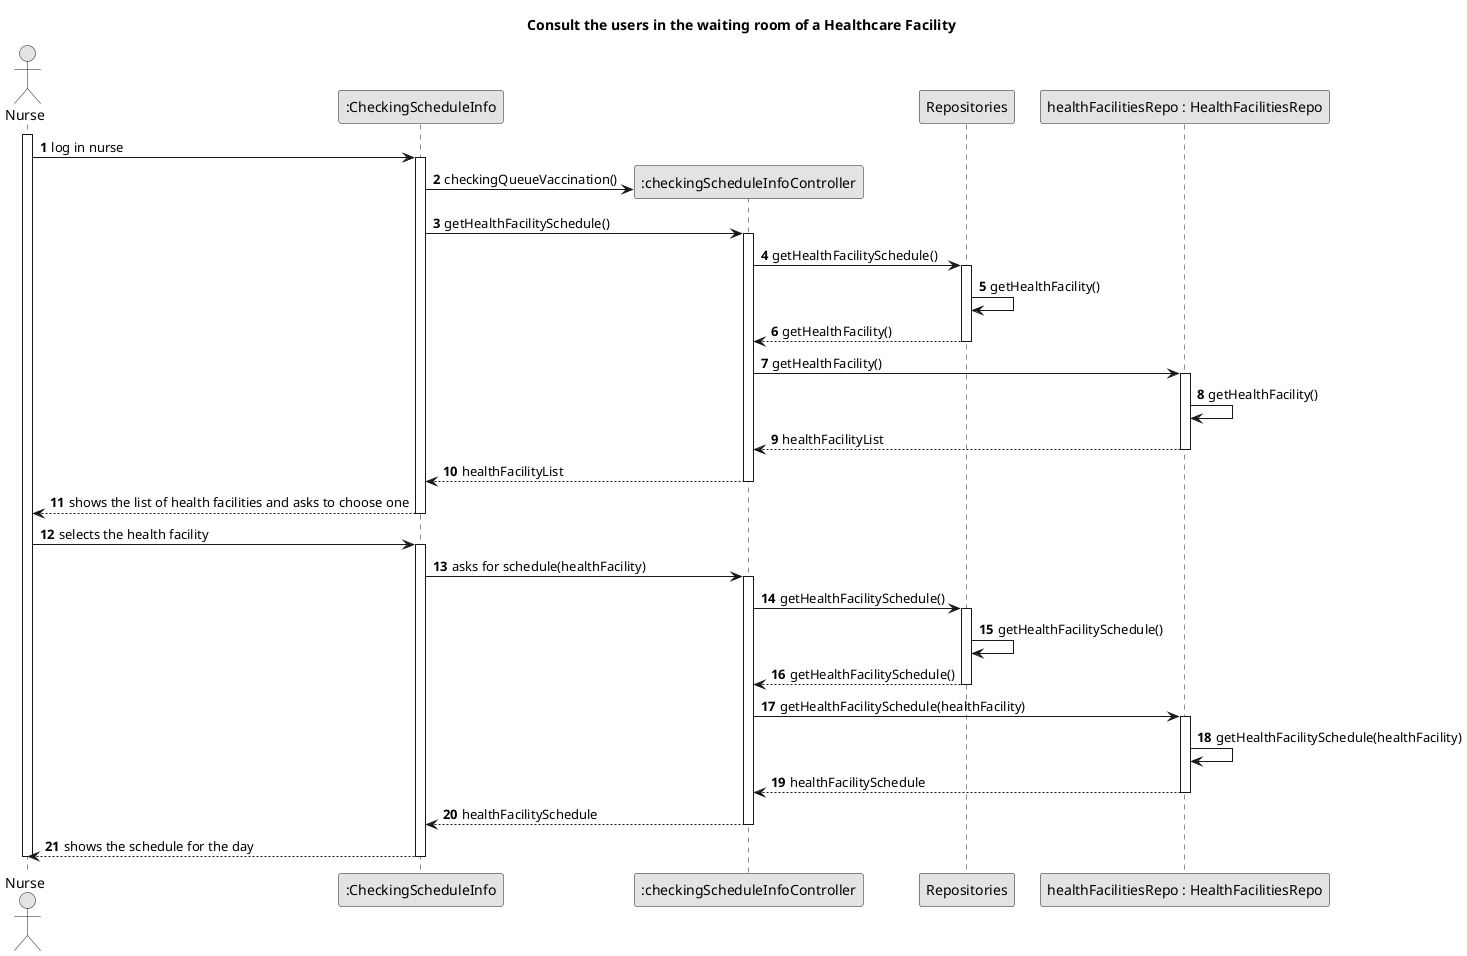 @startuml
skinparam monochrome true
skinparam packageStyle rectangle
skinparam shadowing false

title Consult the users in the waiting room of a Healthcare Facility

autonumber

actor Nurse
participant ":CheckingScheduleInfo" as ui
participant ":checkingScheduleInfoController" as ctrl
participant Repositories
participant "healthFacilitiesRepo : HealthFacilitiesRepo" as healthFacilitiesRepo

activate Nurse

    Nurse -> ui : log in nurse
    activate ui

        ui -> ctrl** : checkingQueueVaccination()
        ui -> ctrl : getHealthFacilitySchedule()
        activate ctrl

            ctrl -> Repositories : getHealthFacilitySchedule()
            activate Repositories
                Repositories -> Repositories : getHealthFacility()
                Repositories-->ctrl : getHealthFacility()
            deactivate Repositories
            ctrl -> healthFacilitiesRepo : getHealthFacility()
            activate healthFacilitiesRepo
                healthFacilitiesRepo -> healthFacilitiesRepo : getHealthFacility()
                healthFacilitiesRepo --> ctrl : healthFacilityList
            deactivate healthFacilitiesRepo
            ctrl --> ui : healthFacilityList
            deactivate ctrl
            ui --> Nurse : shows the list of health facilities and asks to choose one

    deactivate ui

    Nurse -> ui : selects the health facility
    activate ui

        ui -> ctrl : asks for schedule(healthFacility)
        activate ctrl

            ctrl -> Repositories : getHealthFacilitySchedule()
            activate Repositories
                Repositories -> Repositories : getHealthFacilitySchedule()
                Repositories --> ctrl : getHealthFacilitySchedule()
            deactivate Repositories
            ctrl -> healthFacilitiesRepo : getHealthFacilitySchedule(healthFacility)
            activate healthFacilitiesRepo

                healthFacilitiesRepo -> healthFacilitiesRepo : getHealthFacilitySchedule(healthFacility)
                healthFacilitiesRepo --> ctrl : healthFacilitySchedule
            deactivate healthFacilitiesRepo
            ctrl --> ui : healthFacilitySchedule

        deactivate ctrl
        ui --> Nurse : shows the schedule for the day
    deactivate ui

'  Nurse -> ui : selects an appointment
'    activate ui
'        ui->ctrl : getAppointment()
'        activate ctrl
'            ctrl -> Repositories : getAppointment()
'            activate Repositories
'
'                Repositories -> Repositories : getAppointment()
'                Repositories --> ctrl : getAppointment()
'            deactivate Repositories
'            ctrl -> AppointmentRepo : getAppointment()
'            activate AppointmentRepo
'                AppointmentRepo -> AppointmentRepo : getAppointment()
'                AppointmentRepo --> ctrl : AppointmentInfo
'            deactivate AppointmentRepo
'
'            ctrl --> ui : AppointmentInfo
'
'        deactivate ctrl
'        ui --> Nurse : shows the appointment info
'

deactivate Nurse
@enduml